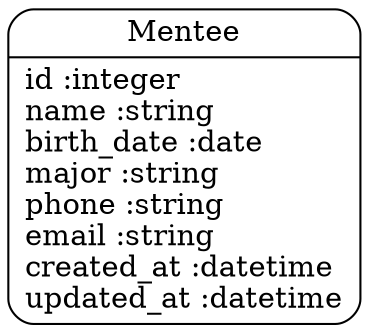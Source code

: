 digraph models_diagram {
	graph[overlap=false, splines=true]
	"Mentee" [shape=Mrecord, label="{Mentee|id :integer\lname :string\lbirth_date :date\lmajor :string\lphone :string\lemail :string\lcreated_at :datetime\lupdated_at :datetime\l}"]
}
